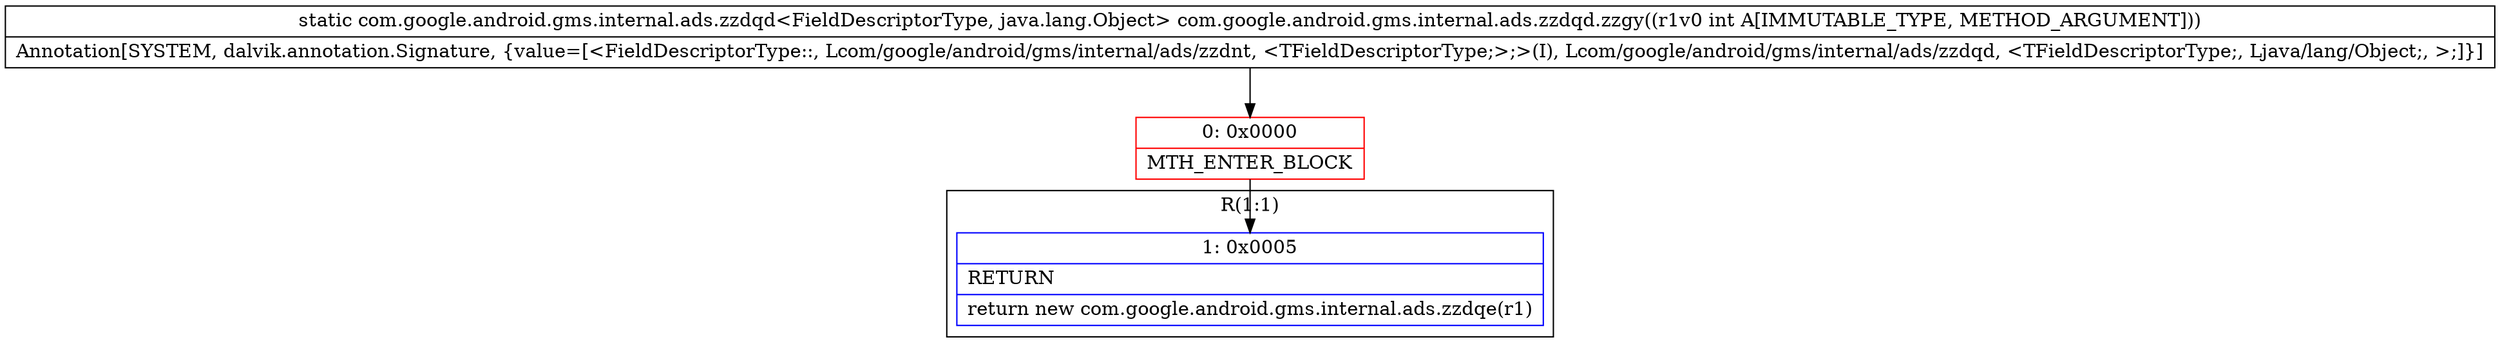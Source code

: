 digraph "CFG forcom.google.android.gms.internal.ads.zzdqd.zzgy(I)Lcom\/google\/android\/gms\/internal\/ads\/zzdqd;" {
subgraph cluster_Region_518902435 {
label = "R(1:1)";
node [shape=record,color=blue];
Node_1 [shape=record,label="{1\:\ 0x0005|RETURN\l|return new com.google.android.gms.internal.ads.zzdqe(r1)\l}"];
}
Node_0 [shape=record,color=red,label="{0\:\ 0x0000|MTH_ENTER_BLOCK\l}"];
MethodNode[shape=record,label="{static com.google.android.gms.internal.ads.zzdqd\<FieldDescriptorType, java.lang.Object\> com.google.android.gms.internal.ads.zzdqd.zzgy((r1v0 int A[IMMUTABLE_TYPE, METHOD_ARGUMENT]))  | Annotation[SYSTEM, dalvik.annotation.Signature, \{value=[\<FieldDescriptorType::, Lcom\/google\/android\/gms\/internal\/ads\/zzdnt, \<TFieldDescriptorType;\>;\>(I), Lcom\/google\/android\/gms\/internal\/ads\/zzdqd, \<TFieldDescriptorType;, Ljava\/lang\/Object;, \>;]\}]\l}"];
MethodNode -> Node_0;
Node_0 -> Node_1;
}

